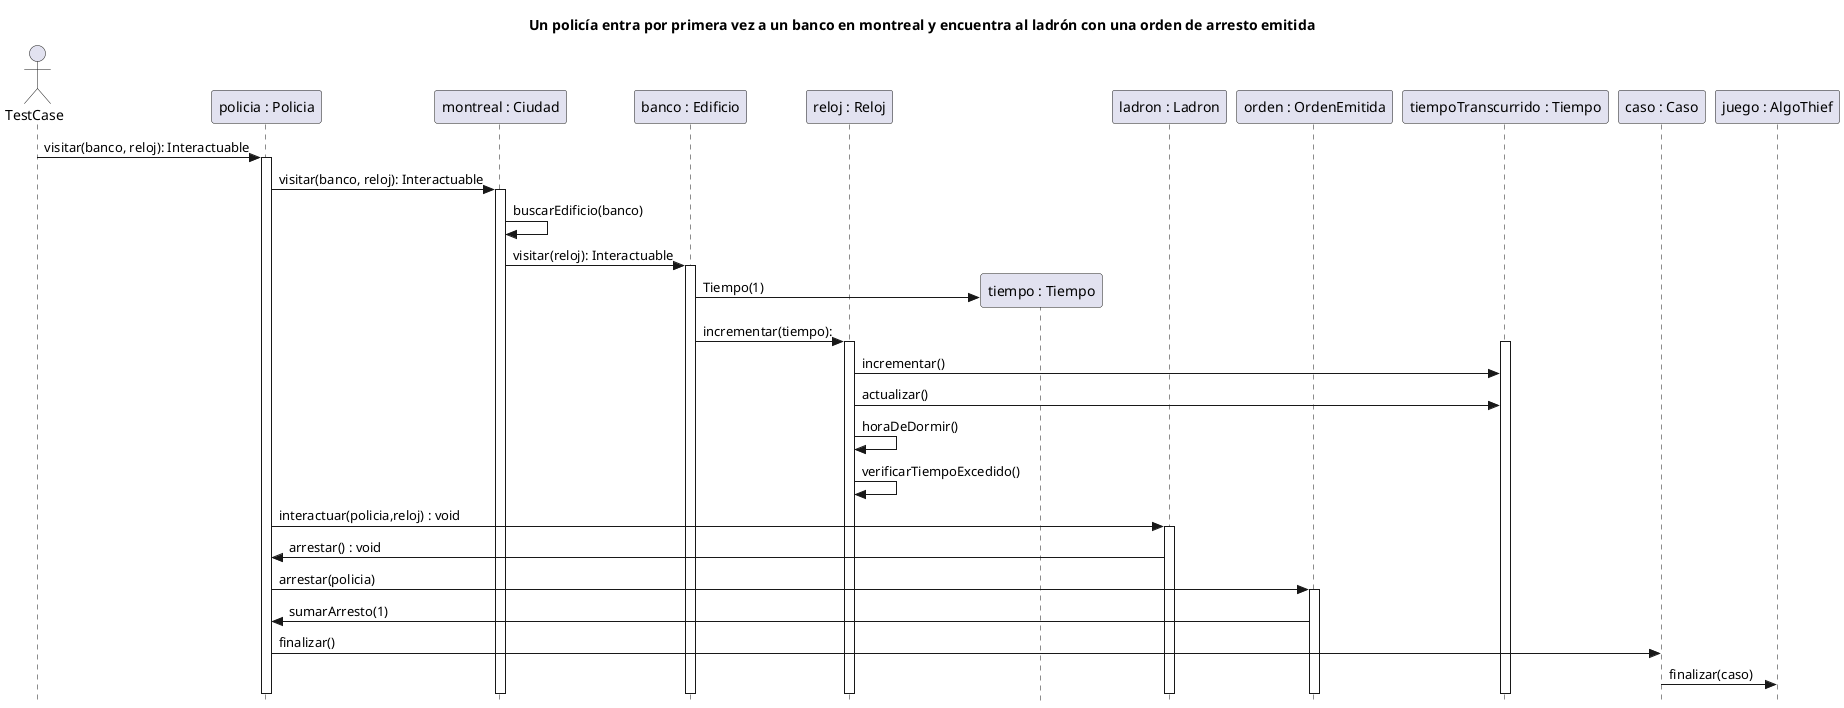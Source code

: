 @startuml
skinparam style strictuml
title:  Un policía entra por primera vez a un banco en montreal y encuentra al ladrón con una orden de arresto emitida
actor TestCase

participant "policia : Policia" as policia
participant "montreal : Ciudad" as ciudad
participant "banco : Edificio" as banco
participant "reloj : Reloj" as reloj
participant "tiempo : Tiempo" as tiempo
participant "ladron : Ladron" as ladron
participant "orden : OrdenEmitida" as ordenArresto
participant "tiempoTranscurrido : Tiempo" as tiempoTranscurrido
participant "caso : Caso" as caso
participant "juego : AlgoThief" as juego

TestCase -> policia: visitar(banco, reloj): Interactuable
activate policia
policia -> ciudad: visitar(banco, reloj): Interactuable
activate ciudad
ciudad -> ciudad: buscarEdificio(banco)
ciudad -> banco: visitar(reloj): Interactuable
activate banco
banco -> tiempo ** : Tiempo(1)
banco -> reloj: incrementar(tiempo):
activate reloj
activate tiempoTranscurrido
reloj -> tiempoTranscurrido:incrementar()
reloj -> tiempoTranscurrido:actualizar()
reloj -> reloj:horaDeDormir()
reloj -> reloj: verificarTiempoExcedido()
policia -> ladron : interactuar(policia,reloj) : void
activate ladron
ladron -> policia : arrestar() : void
policia -> ordenArresto : arrestar(policia)
activate ordenArresto
ordenArresto -> policia: sumarArresto(1)
policia -> caso:finalizar()
caso -> juego:finalizar(caso)

@enduml
